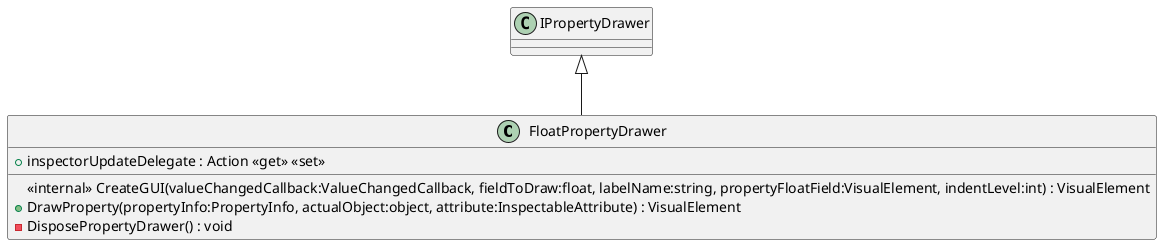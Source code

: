 @startuml
class FloatPropertyDrawer {
    <<internal>> CreateGUI(valueChangedCallback:ValueChangedCallback, fieldToDraw:float, labelName:string, propertyFloatField:VisualElement, indentLevel:int) : VisualElement
    + inspectorUpdateDelegate : Action <<get>> <<set>>
    + DrawProperty(propertyInfo:PropertyInfo, actualObject:object, attribute:InspectableAttribute) : VisualElement
    - DisposePropertyDrawer() : void
}
IPropertyDrawer <|-- FloatPropertyDrawer
@enduml
